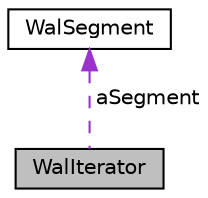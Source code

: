 digraph "WalIterator"
{
  edge [fontname="Helvetica",fontsize="10",labelfontname="Helvetica",labelfontsize="10"];
  node [fontname="Helvetica",fontsize="10",shape=record];
  Node1 [label="WalIterator",height=0.2,width=0.4,color="black", fillcolor="grey75", style="filled", fontcolor="black"];
  Node2 -> Node1 [dir="back",color="darkorchid3",fontsize="10",style="dashed",label=" aSegment" ,fontname="Helvetica"];
  Node2 [label="WalSegment",height=0.2,width=0.4,color="black", fillcolor="white", style="filled",URL="$struct_wal_iterator_1_1_wal_segment.html"];
}
